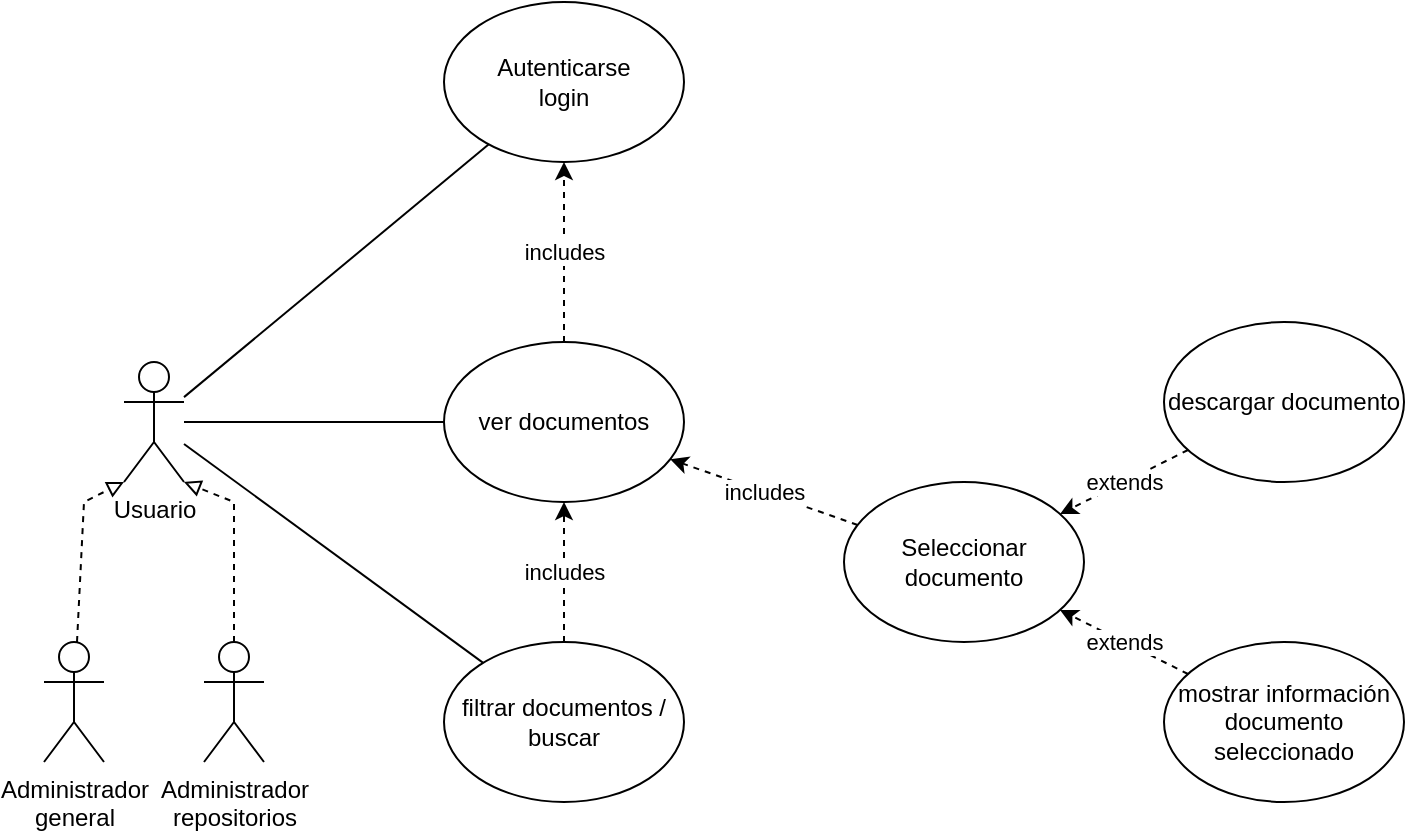<mxfile version="20.7.4" type="device" pages="3"><diagram id="SzdgVpn0Pci5F9NXfU6e" name="Usuario"><mxGraphModel dx="1182" dy="683" grid="1" gridSize="10" guides="1" tooltips="1" connect="1" arrows="1" fold="1" page="1" pageScale="1" pageWidth="1169" pageHeight="827" math="0" shadow="0"><root><mxCell id="0"/><mxCell id="1" parent="0"/><mxCell id="1xnlpfzyBfmQ0NgwkNk--4" style="edgeStyle=none;rounded=0;orthogonalLoop=1;jettySize=auto;html=1;endArrow=none;endFill=0;" parent="1" source="4eHnzhup9lwyI9ljOqUe-1" target="4eHnzhup9lwyI9ljOqUe-3" edge="1"><mxGeometry relative="1" as="geometry"/></mxCell><mxCell id="1xnlpfzyBfmQ0NgwkNk--18" style="edgeStyle=none;rounded=0;orthogonalLoop=1;jettySize=auto;html=1;endArrow=none;endFill=0;" parent="1" source="4eHnzhup9lwyI9ljOqUe-1" target="4eHnzhup9lwyI9ljOqUe-2" edge="1"><mxGeometry relative="1" as="geometry"/></mxCell><mxCell id="x7G5xAbg3yu04vYP9DLd-1" style="edgeStyle=none;rounded=0;orthogonalLoop=1;jettySize=auto;html=1;endArrow=none;endFill=0;" edge="1" parent="1" source="4eHnzhup9lwyI9ljOqUe-1" target="4eHnzhup9lwyI9ljOqUe-5"><mxGeometry relative="1" as="geometry"/></mxCell><mxCell id="4eHnzhup9lwyI9ljOqUe-1" value="Usuario" style="shape=umlActor;verticalLabelPosition=bottom;verticalAlign=top;html=1;outlineConnect=0;" parent="1" vertex="1"><mxGeometry x="120" y="220" width="30" height="60" as="geometry"/></mxCell><mxCell id="4eHnzhup9lwyI9ljOqUe-2" value="Autenticarse&lt;br&gt;login" style="ellipse;whiteSpace=wrap;html=1;" parent="1" vertex="1"><mxGeometry x="280" y="40" width="120" height="80" as="geometry"/></mxCell><mxCell id="1xnlpfzyBfmQ0NgwkNk--11" value="includes" style="edgeStyle=none;rounded=0;orthogonalLoop=1;jettySize=auto;html=1;endArrow=classic;endFill=1;dashed=1;" parent="1" source="4eHnzhup9lwyI9ljOqUe-3" target="4eHnzhup9lwyI9ljOqUe-2" edge="1"><mxGeometry relative="1" as="geometry"><mxPoint x="340" y="170" as="targetPoint"/></mxGeometry></mxCell><mxCell id="4eHnzhup9lwyI9ljOqUe-3" value="ver documentos" style="ellipse;whiteSpace=wrap;html=1;" parent="1" vertex="1"><mxGeometry x="280" y="210" width="120" height="80" as="geometry"/></mxCell><mxCell id="1xnlpfzyBfmQ0NgwkNk--17" value="extends" style="edgeStyle=none;rounded=0;orthogonalLoop=1;jettySize=auto;html=1;dashed=1;endArrow=classic;endFill=1;" parent="1" source="4eHnzhup9lwyI9ljOqUe-4" target="1xnlpfzyBfmQ0NgwkNk--2" edge="1"><mxGeometry relative="1" as="geometry"/></mxCell><mxCell id="4eHnzhup9lwyI9ljOqUe-4" value="descargar documento" style="ellipse;whiteSpace=wrap;html=1;strokeColor=default;" parent="1" vertex="1"><mxGeometry x="640" y="200" width="120" height="80" as="geometry"/></mxCell><mxCell id="1xnlpfzyBfmQ0NgwkNk--14" value="includes" style="edgeStyle=none;rounded=0;orthogonalLoop=1;jettySize=auto;html=1;dashed=1;endArrow=classic;endFill=1;" parent="1" source="4eHnzhup9lwyI9ljOqUe-5" target="4eHnzhup9lwyI9ljOqUe-3" edge="1"><mxGeometry relative="1" as="geometry"/></mxCell><mxCell id="4eHnzhup9lwyI9ljOqUe-5" value="filtrar documentos / buscar" style="ellipse;whiteSpace=wrap;html=1;" parent="1" vertex="1"><mxGeometry x="280" y="360" width="120" height="80" as="geometry"/></mxCell><mxCell id="1xnlpfzyBfmQ0NgwkNk--16" value="extends" style="edgeStyle=none;rounded=0;orthogonalLoop=1;jettySize=auto;html=1;dashed=1;endArrow=classic;endFill=1;" parent="1" source="4eHnzhup9lwyI9ljOqUe-6" target="1xnlpfzyBfmQ0NgwkNk--2" edge="1"><mxGeometry relative="1" as="geometry"/></mxCell><mxCell id="4eHnzhup9lwyI9ljOqUe-6" value="mostrar información documento seleccionado" style="ellipse;whiteSpace=wrap;html=1;" parent="1" vertex="1"><mxGeometry x="640" y="360" width="120" height="80" as="geometry"/></mxCell><mxCell id="1xnlpfzyBfmQ0NgwkNk--15" value="includes" style="edgeStyle=none;rounded=0;orthogonalLoop=1;jettySize=auto;html=1;dashed=1;endArrow=classic;endFill=1;" parent="1" source="1xnlpfzyBfmQ0NgwkNk--2" target="4eHnzhup9lwyI9ljOqUe-3" edge="1"><mxGeometry relative="1" as="geometry"/></mxCell><mxCell id="1xnlpfzyBfmQ0NgwkNk--2" value="Seleccionar documento" style="ellipse;whiteSpace=wrap;html=1;" parent="1" vertex="1"><mxGeometry x="480" y="280" width="120" height="80" as="geometry"/></mxCell><mxCell id="zyoGsyvSaEfzrGLpRMBr-4" style="edgeStyle=none;rounded=0;orthogonalLoop=1;jettySize=auto;html=1;entryX=0;entryY=1;entryDx=0;entryDy=0;entryPerimeter=0;dashed=1;endArrow=block;endFill=0;" edge="1" parent="1" source="zyoGsyvSaEfzrGLpRMBr-1" target="4eHnzhup9lwyI9ljOqUe-1"><mxGeometry relative="1" as="geometry"><Array as="points"><mxPoint x="100" y="290"/></Array></mxGeometry></mxCell><mxCell id="zyoGsyvSaEfzrGLpRMBr-1" value="Administrador&lt;br&gt;general" style="shape=umlActor;verticalLabelPosition=bottom;verticalAlign=top;html=1;outlineConnect=0;" vertex="1" parent="1"><mxGeometry x="80" y="360" width="30" height="60" as="geometry"/></mxCell><mxCell id="zyoGsyvSaEfzrGLpRMBr-3" style="edgeStyle=none;rounded=0;orthogonalLoop=1;jettySize=auto;html=1;dashed=1;endArrow=block;endFill=0;entryX=1;entryY=1;entryDx=0;entryDy=0;entryPerimeter=0;" edge="1" parent="1" source="zyoGsyvSaEfzrGLpRMBr-2" target="4eHnzhup9lwyI9ljOqUe-1"><mxGeometry relative="1" as="geometry"><Array as="points"><mxPoint x="175" y="290"/></Array></mxGeometry></mxCell><mxCell id="zyoGsyvSaEfzrGLpRMBr-2" value="Administrador&lt;br&gt;repositorios" style="shape=umlActor;verticalLabelPosition=bottom;verticalAlign=top;html=1;outlineConnect=0;" vertex="1" parent="1"><mxGeometry x="160" y="360" width="30" height="60" as="geometry"/></mxCell></root></mxGraphModel></diagram><diagram id="87rK6pwShqt8jbywTNCp" name="Administrador general"><mxGraphModel dx="1418" dy="820" grid="1" gridSize="10" guides="1" tooltips="1" connect="1" arrows="1" fold="1" page="1" pageScale="1" pageWidth="1169" pageHeight="827" math="0" shadow="0"><root><mxCell id="0"/><mxCell id="1" parent="0"/><mxCell id="JDTiLJI-dGcGMNSYZqNG-2" style="edgeStyle=none;rounded=0;orthogonalLoop=1;jettySize=auto;html=1;endArrow=none;endFill=0;" edge="1" parent="1" source="OYfNiYp2F-78TFVyO53L-1" target="OYfNiYp2F-78TFVyO53L-2"><mxGeometry relative="1" as="geometry"/></mxCell><mxCell id="JDTiLJI-dGcGMNSYZqNG-3" style="edgeStyle=none;rounded=0;orthogonalLoop=1;jettySize=auto;html=1;endArrow=none;endFill=0;" edge="1" parent="1" source="OYfNiYp2F-78TFVyO53L-1" target="Sv1a89W62Y5Ce8ECD32A-1"><mxGeometry relative="1" as="geometry"/></mxCell><mxCell id="JDTiLJI-dGcGMNSYZqNG-6" style="edgeStyle=none;rounded=0;orthogonalLoop=1;jettySize=auto;html=1;endArrow=none;endFill=0;" edge="1" parent="1" source="OYfNiYp2F-78TFVyO53L-1" target="JDTiLJI-dGcGMNSYZqNG-5"><mxGeometry relative="1" as="geometry"/></mxCell><mxCell id="OYfNiYp2F-78TFVyO53L-1" value="Administrador&lt;br&gt;general" style="shape=umlActor;verticalLabelPosition=bottom;verticalAlign=top;html=1;outlineConnect=0;strokeColor=default;" parent="1" vertex="1"><mxGeometry x="40" y="170" width="30" height="60" as="geometry"/></mxCell><mxCell id="OYfNiYp2F-78TFVyO53L-2" value="identificarse&lt;br&gt;login" style="ellipse;whiteSpace=wrap;html=1;strokeColor=default;" parent="1" vertex="1"><mxGeometry x="160" y="40" width="120" height="80" as="geometry"/></mxCell><mxCell id="jw60RP5kUA7ZNgF5TCbR-1" value="includes" style="edgeStyle=none;rounded=0;orthogonalLoop=1;jettySize=auto;html=1;endArrow=blockThin;endFill=1;dashed=1;" parent="1" source="Sv1a89W62Y5Ce8ECD32A-1" target="OYfNiYp2F-78TFVyO53L-2" edge="1"><mxGeometry relative="1" as="geometry"/></mxCell><mxCell id="Sv1a89W62Y5Ce8ECD32A-1" value="crear administrador&amp;nbsp;&lt;br&gt;repositorios" style="ellipse;whiteSpace=wrap;html=1;strokeColor=default;" parent="1" vertex="1"><mxGeometry x="280" y="160" width="120" height="80" as="geometry"/></mxCell><mxCell id="JDTiLJI-dGcGMNSYZqNG-8" value="extends" style="edgeStyle=none;rounded=0;orthogonalLoop=1;jettySize=auto;html=1;dashed=1;endArrow=classic;endFill=1;" edge="1" parent="1" source="ea9ZG1Vxbi4Fh5-03B7X-1" target="VWExgcztaLBz9lpMwmPj-1"><mxGeometry relative="1" as="geometry"/></mxCell><mxCell id="ea9ZG1Vxbi4Fh5-03B7X-1" value="&lt;span style=&quot;font-weight: normal;&quot;&gt;modificar administrador repositorios&lt;/span&gt;" style="ellipse;whiteSpace=wrap;html=1;strokeColor=default;fontStyle=1" parent="1" vertex="1"><mxGeometry x="480" y="360" width="120" height="80" as="geometry"/></mxCell><mxCell id="JDTiLJI-dGcGMNSYZqNG-7" value="includes" style="edgeStyle=none;rounded=0;orthogonalLoop=1;jettySize=auto;html=1;endArrow=classic;endFill=1;dashed=1;" edge="1" parent="1" source="JDTiLJI-dGcGMNSYZqNG-5" target="OYfNiYp2F-78TFVyO53L-2"><mxGeometry relative="1" as="geometry"/></mxCell><mxCell id="JDTiLJI-dGcGMNSYZqNG-5" value="Mostrar administradores repositorio" style="ellipse;whiteSpace=wrap;html=1;strokeColor=default;" vertex="1" parent="1"><mxGeometry x="160" y="240" width="120" height="80" as="geometry"/></mxCell><mxCell id="JDTiLJI-dGcGMNSYZqNG-11" value="extends" style="edgeStyle=none;rounded=0;orthogonalLoop=1;jettySize=auto;html=1;dashed=1;endArrow=classic;endFill=1;" edge="1" parent="1" source="JDTiLJI-dGcGMNSYZqNG-9" target="ea9ZG1Vxbi4Fh5-03B7X-1"><mxGeometry relative="1" as="geometry"/></mxCell><mxCell id="JDTiLJI-dGcGMNSYZqNG-9" value="&lt;span style=&quot;font-weight: normal;&quot;&gt;eliminar administrador&lt;/span&gt;" style="ellipse;whiteSpace=wrap;html=1;strokeColor=default;fontStyle=1" vertex="1" parent="1"><mxGeometry x="680" y="300" width="120" height="80" as="geometry"/></mxCell><mxCell id="JDTiLJI-dGcGMNSYZqNG-12" value="extends" style="edgeStyle=none;rounded=0;orthogonalLoop=1;jettySize=auto;html=1;dashed=1;endArrow=classic;endFill=1;" edge="1" parent="1" source="JDTiLJI-dGcGMNSYZqNG-10" target="ea9ZG1Vxbi4Fh5-03B7X-1"><mxGeometry relative="1" as="geometry"/></mxCell><mxCell id="JDTiLJI-dGcGMNSYZqNG-10" value="&lt;span style=&quot;font-weight: normal;&quot;&gt;modificar datos administrador&lt;/span&gt;" style="ellipse;whiteSpace=wrap;html=1;strokeColor=default;fontStyle=1" vertex="1" parent="1"><mxGeometry x="680" y="420" width="120" height="80" as="geometry"/></mxCell><mxCell id="VWExgcztaLBz9lpMwmPj-2" value="includes" style="edgeStyle=none;rounded=0;orthogonalLoop=1;jettySize=auto;html=1;dashed=1;endArrow=classic;endFill=1;" edge="1" parent="1" source="VWExgcztaLBz9lpMwmPj-1" target="JDTiLJI-dGcGMNSYZqNG-5"><mxGeometry relative="1" as="geometry"/></mxCell><mxCell id="VWExgcztaLBz9lpMwmPj-1" value="&lt;span style=&quot;font-weight: normal;&quot;&gt;seleccionar administrador repositorios&lt;/span&gt;" style="ellipse;whiteSpace=wrap;html=1;strokeColor=default;fontStyle=1" vertex="1" parent="1"><mxGeometry x="280" y="360" width="120" height="80" as="geometry"/></mxCell></root></mxGraphModel></diagram><diagram id="Ibeq0awKm6CcXCzOCv7I" name="Administrador repositorios"><mxGraphModel dx="1418" dy="820" grid="1" gridSize="10" guides="1" tooltips="1" connect="1" arrows="1" fold="1" page="1" pageScale="1" pageWidth="1169" pageHeight="827" math="0" shadow="0"><root><mxCell id="0"/><mxCell id="1" parent="0"/><mxCell id="hJF9SewpN1Mwxmzj7xCo-1" style="edgeStyle=none;rounded=0;orthogonalLoop=1;jettySize=auto;html=1;endArrow=none;endFill=0;" edge="1" parent="1" source="hJF9SewpN1Mwxmzj7xCo-4" target="hJF9SewpN1Mwxmzj7xCo-5"><mxGeometry relative="1" as="geometry"/></mxCell><mxCell id="hJF9SewpN1Mwxmzj7xCo-2" style="edgeStyle=none;rounded=0;orthogonalLoop=1;jettySize=auto;html=1;endArrow=none;endFill=0;" edge="1" parent="1" source="hJF9SewpN1Mwxmzj7xCo-4" target="hJF9SewpN1Mwxmzj7xCo-7"><mxGeometry relative="1" as="geometry"/></mxCell><mxCell id="hJF9SewpN1Mwxmzj7xCo-3" style="edgeStyle=none;rounded=0;orthogonalLoop=1;jettySize=auto;html=1;endArrow=none;endFill=0;" edge="1" parent="1" source="hJF9SewpN1Mwxmzj7xCo-4" target="hJF9SewpN1Mwxmzj7xCo-10"><mxGeometry relative="1" as="geometry"/></mxCell><mxCell id="d8VJZVBFdxQshVACgrpp-2" style="edgeStyle=none;rounded=0;orthogonalLoop=1;jettySize=auto;html=1;endArrow=none;endFill=0;" edge="1" parent="1" source="hJF9SewpN1Mwxmzj7xCo-4" target="hJF9SewpN1Mwxmzj7xCo-15"><mxGeometry relative="1" as="geometry"/></mxCell><mxCell id="hJF9SewpN1Mwxmzj7xCo-4" value="Administrador&lt;br&gt;repositorios" style="shape=umlActor;verticalLabelPosition=bottom;verticalAlign=top;html=1;outlineConnect=0;strokeColor=default;" vertex="1" parent="1"><mxGeometry x="40" y="170" width="30" height="60" as="geometry"/></mxCell><mxCell id="hJF9SewpN1Mwxmzj7xCo-5" value="identificarse&lt;br&gt;login" style="ellipse;whiteSpace=wrap;html=1;strokeColor=default;" vertex="1" parent="1"><mxGeometry x="160" y="40" width="120" height="80" as="geometry"/></mxCell><mxCell id="hJF9SewpN1Mwxmzj7xCo-6" value="includes" style="edgeStyle=none;rounded=0;orthogonalLoop=1;jettySize=auto;html=1;endArrow=blockThin;endFill=1;dashed=1;" edge="1" parent="1" source="hJF9SewpN1Mwxmzj7xCo-7" target="hJF9SewpN1Mwxmzj7xCo-5"><mxGeometry relative="1" as="geometry"/></mxCell><mxCell id="hJF9SewpN1Mwxmzj7xCo-7" value="conectar repositorio" style="ellipse;whiteSpace=wrap;html=1;strokeColor=default;" vertex="1" parent="1"><mxGeometry x="400" y="160" width="120" height="80" as="geometry"/></mxCell><mxCell id="hJF9SewpN1Mwxmzj7xCo-9" value="includes" style="edgeStyle=none;rounded=0;orthogonalLoop=1;jettySize=auto;html=1;endArrow=classic;endFill=1;dashed=1;" edge="1" parent="1" source="hJF9SewpN1Mwxmzj7xCo-10" target="hJF9SewpN1Mwxmzj7xCo-5"><mxGeometry relative="1" as="geometry"/></mxCell><mxCell id="hJF9SewpN1Mwxmzj7xCo-10" value="mostrar repositorios" style="ellipse;whiteSpace=wrap;html=1;strokeColor=default;" vertex="1" parent="1"><mxGeometry x="280" y="240" width="120" height="80" as="geometry"/></mxCell><mxCell id="hJF9SewpN1Mwxmzj7xCo-18" value="extends" style="edgeStyle=none;rounded=0;orthogonalLoop=1;jettySize=auto;html=1;dashed=1;endArrow=classic;endFill=1;" edge="1" parent="1" source="hJF9SewpN1Mwxmzj7xCo-11" target="hJF9SewpN1Mwxmzj7xCo-12"><mxGeometry relative="1" as="geometry"/></mxCell><mxCell id="hJF9SewpN1Mwxmzj7xCo-11" value="importar usuarios (carga masiva reglas)" style="ellipse;whiteSpace=wrap;html=1;strokeColor=default;" vertex="1" parent="1"><mxGeometry x="640" y="120" width="120" height="80" as="geometry"/></mxCell><mxCell id="hJF9SewpN1Mwxmzj7xCo-17" value="includes" style="edgeStyle=none;rounded=0;orthogonalLoop=1;jettySize=auto;html=1;dashed=1;endArrow=classic;endFill=1;" edge="1" parent="1" source="hJF9SewpN1Mwxmzj7xCo-12" target="hJF9SewpN1Mwxmzj7xCo-13"><mxGeometry relative="1" as="geometry"/></mxCell><mxCell id="hJF9SewpN1Mwxmzj7xCo-12" value="crear usuario repositorio" style="ellipse;whiteSpace=wrap;html=1;strokeColor=default;" vertex="1" parent="1"><mxGeometry x="640" y="250" width="120" height="80" as="geometry"/></mxCell><mxCell id="hJF9SewpN1Mwxmzj7xCo-14" value="includes" style="edgeStyle=none;rounded=0;orthogonalLoop=1;jettySize=auto;html=1;dashed=1;endArrow=classic;endFill=1;" edge="1" parent="1" source="hJF9SewpN1Mwxmzj7xCo-13" target="hJF9SewpN1Mwxmzj7xCo-10"><mxGeometry relative="1" as="geometry"/></mxCell><mxCell id="hJF9SewpN1Mwxmzj7xCo-13" value="seleccionar repositorio" style="ellipse;whiteSpace=wrap;html=1;strokeColor=default;" vertex="1" parent="1"><mxGeometry x="440" y="320" width="120" height="80" as="geometry"/></mxCell><mxCell id="d8VJZVBFdxQshVACgrpp-3" value="includes" style="edgeStyle=none;rounded=0;orthogonalLoop=1;jettySize=auto;html=1;endArrow=classic;endFill=1;dashed=1;" edge="1" parent="1" source="hJF9SewpN1Mwxmzj7xCo-15" target="hJF9SewpN1Mwxmzj7xCo-5"><mxGeometry relative="1" as="geometry"/></mxCell><mxCell id="hJF9SewpN1Mwxmzj7xCo-15" value="mostrar usuarios" style="ellipse;whiteSpace=wrap;html=1;strokeColor=default;" vertex="1" parent="1"><mxGeometry x="120" y="280" width="120" height="80" as="geometry"/></mxCell><mxCell id="d8VJZVBFdxQshVACgrpp-9" value="includes" style="edgeStyle=none;rounded=0;orthogonalLoop=1;jettySize=auto;html=1;dashed=1;endArrow=classic;endFill=1;" edge="1" parent="1" source="d8VJZVBFdxQshVACgrpp-4" target="hJF9SewpN1Mwxmzj7xCo-15"><mxGeometry relative="1" as="geometry"/></mxCell><mxCell id="d8VJZVBFdxQshVACgrpp-4" value="seleccionar usuario" style="ellipse;whiteSpace=wrap;html=1;strokeColor=default;" vertex="1" parent="1"><mxGeometry x="120" y="400" width="120" height="80" as="geometry"/></mxCell><mxCell id="d8VJZVBFdxQshVACgrpp-7" value="extends" style="edgeStyle=none;rounded=0;orthogonalLoop=1;jettySize=auto;html=1;dashed=1;endArrow=classic;endFill=1;" edge="1" parent="1" source="d8VJZVBFdxQshVACgrpp-5" target="hJF9SewpN1Mwxmzj7xCo-13"><mxGeometry relative="1" as="geometry"/></mxCell><mxCell id="d8VJZVBFdxQshVACgrpp-5" value="editar repositorio" style="ellipse;whiteSpace=wrap;html=1;strokeColor=default;" vertex="1" parent="1"><mxGeometry x="360" y="440" width="120" height="80" as="geometry"/></mxCell><mxCell id="d8VJZVBFdxQshVACgrpp-8" value="extends" style="edgeStyle=none;rounded=0;orthogonalLoop=1;jettySize=auto;html=1;dashed=1;endArrow=classic;endFill=1;" edge="1" parent="1" source="d8VJZVBFdxQshVACgrpp-6" target="hJF9SewpN1Mwxmzj7xCo-13"><mxGeometry relative="1" as="geometry"/></mxCell><mxCell id="d8VJZVBFdxQshVACgrpp-6" value="borrar repositorio" style="ellipse;whiteSpace=wrap;html=1;strokeColor=default;" vertex="1" parent="1"><mxGeometry x="520" y="440" width="120" height="80" as="geometry"/></mxCell><mxCell id="d8VJZVBFdxQshVACgrpp-13" value="extends" style="edgeStyle=none;rounded=0;orthogonalLoop=1;jettySize=auto;html=1;dashed=1;endArrow=classic;endFill=1;" edge="1" parent="1" source="d8VJZVBFdxQshVACgrpp-10" target="d8VJZVBFdxQshVACgrpp-4"><mxGeometry relative="1" as="geometry"/></mxCell><mxCell id="d8VJZVBFdxQshVACgrpp-10" value="eliminar usuario" style="ellipse;whiteSpace=wrap;html=1;strokeColor=default;" vertex="1" parent="1"><mxGeometry x="200" y="520" width="120" height="80" as="geometry"/></mxCell><mxCell id="d8VJZVBFdxQshVACgrpp-12" value="extends" style="edgeStyle=none;rounded=0;orthogonalLoop=1;jettySize=auto;html=1;dashed=1;endArrow=classic;endFill=1;" edge="1" parent="1" source="d8VJZVBFdxQshVACgrpp-11" target="d8VJZVBFdxQshVACgrpp-4"><mxGeometry relative="1" as="geometry"/></mxCell><mxCell id="d8VJZVBFdxQshVACgrpp-11" value="editar usuario" style="ellipse;whiteSpace=wrap;html=1;strokeColor=default;" vertex="1" parent="1"><mxGeometry x="40" y="520" width="120" height="80" as="geometry"/></mxCell></root></mxGraphModel></diagram></mxfile>